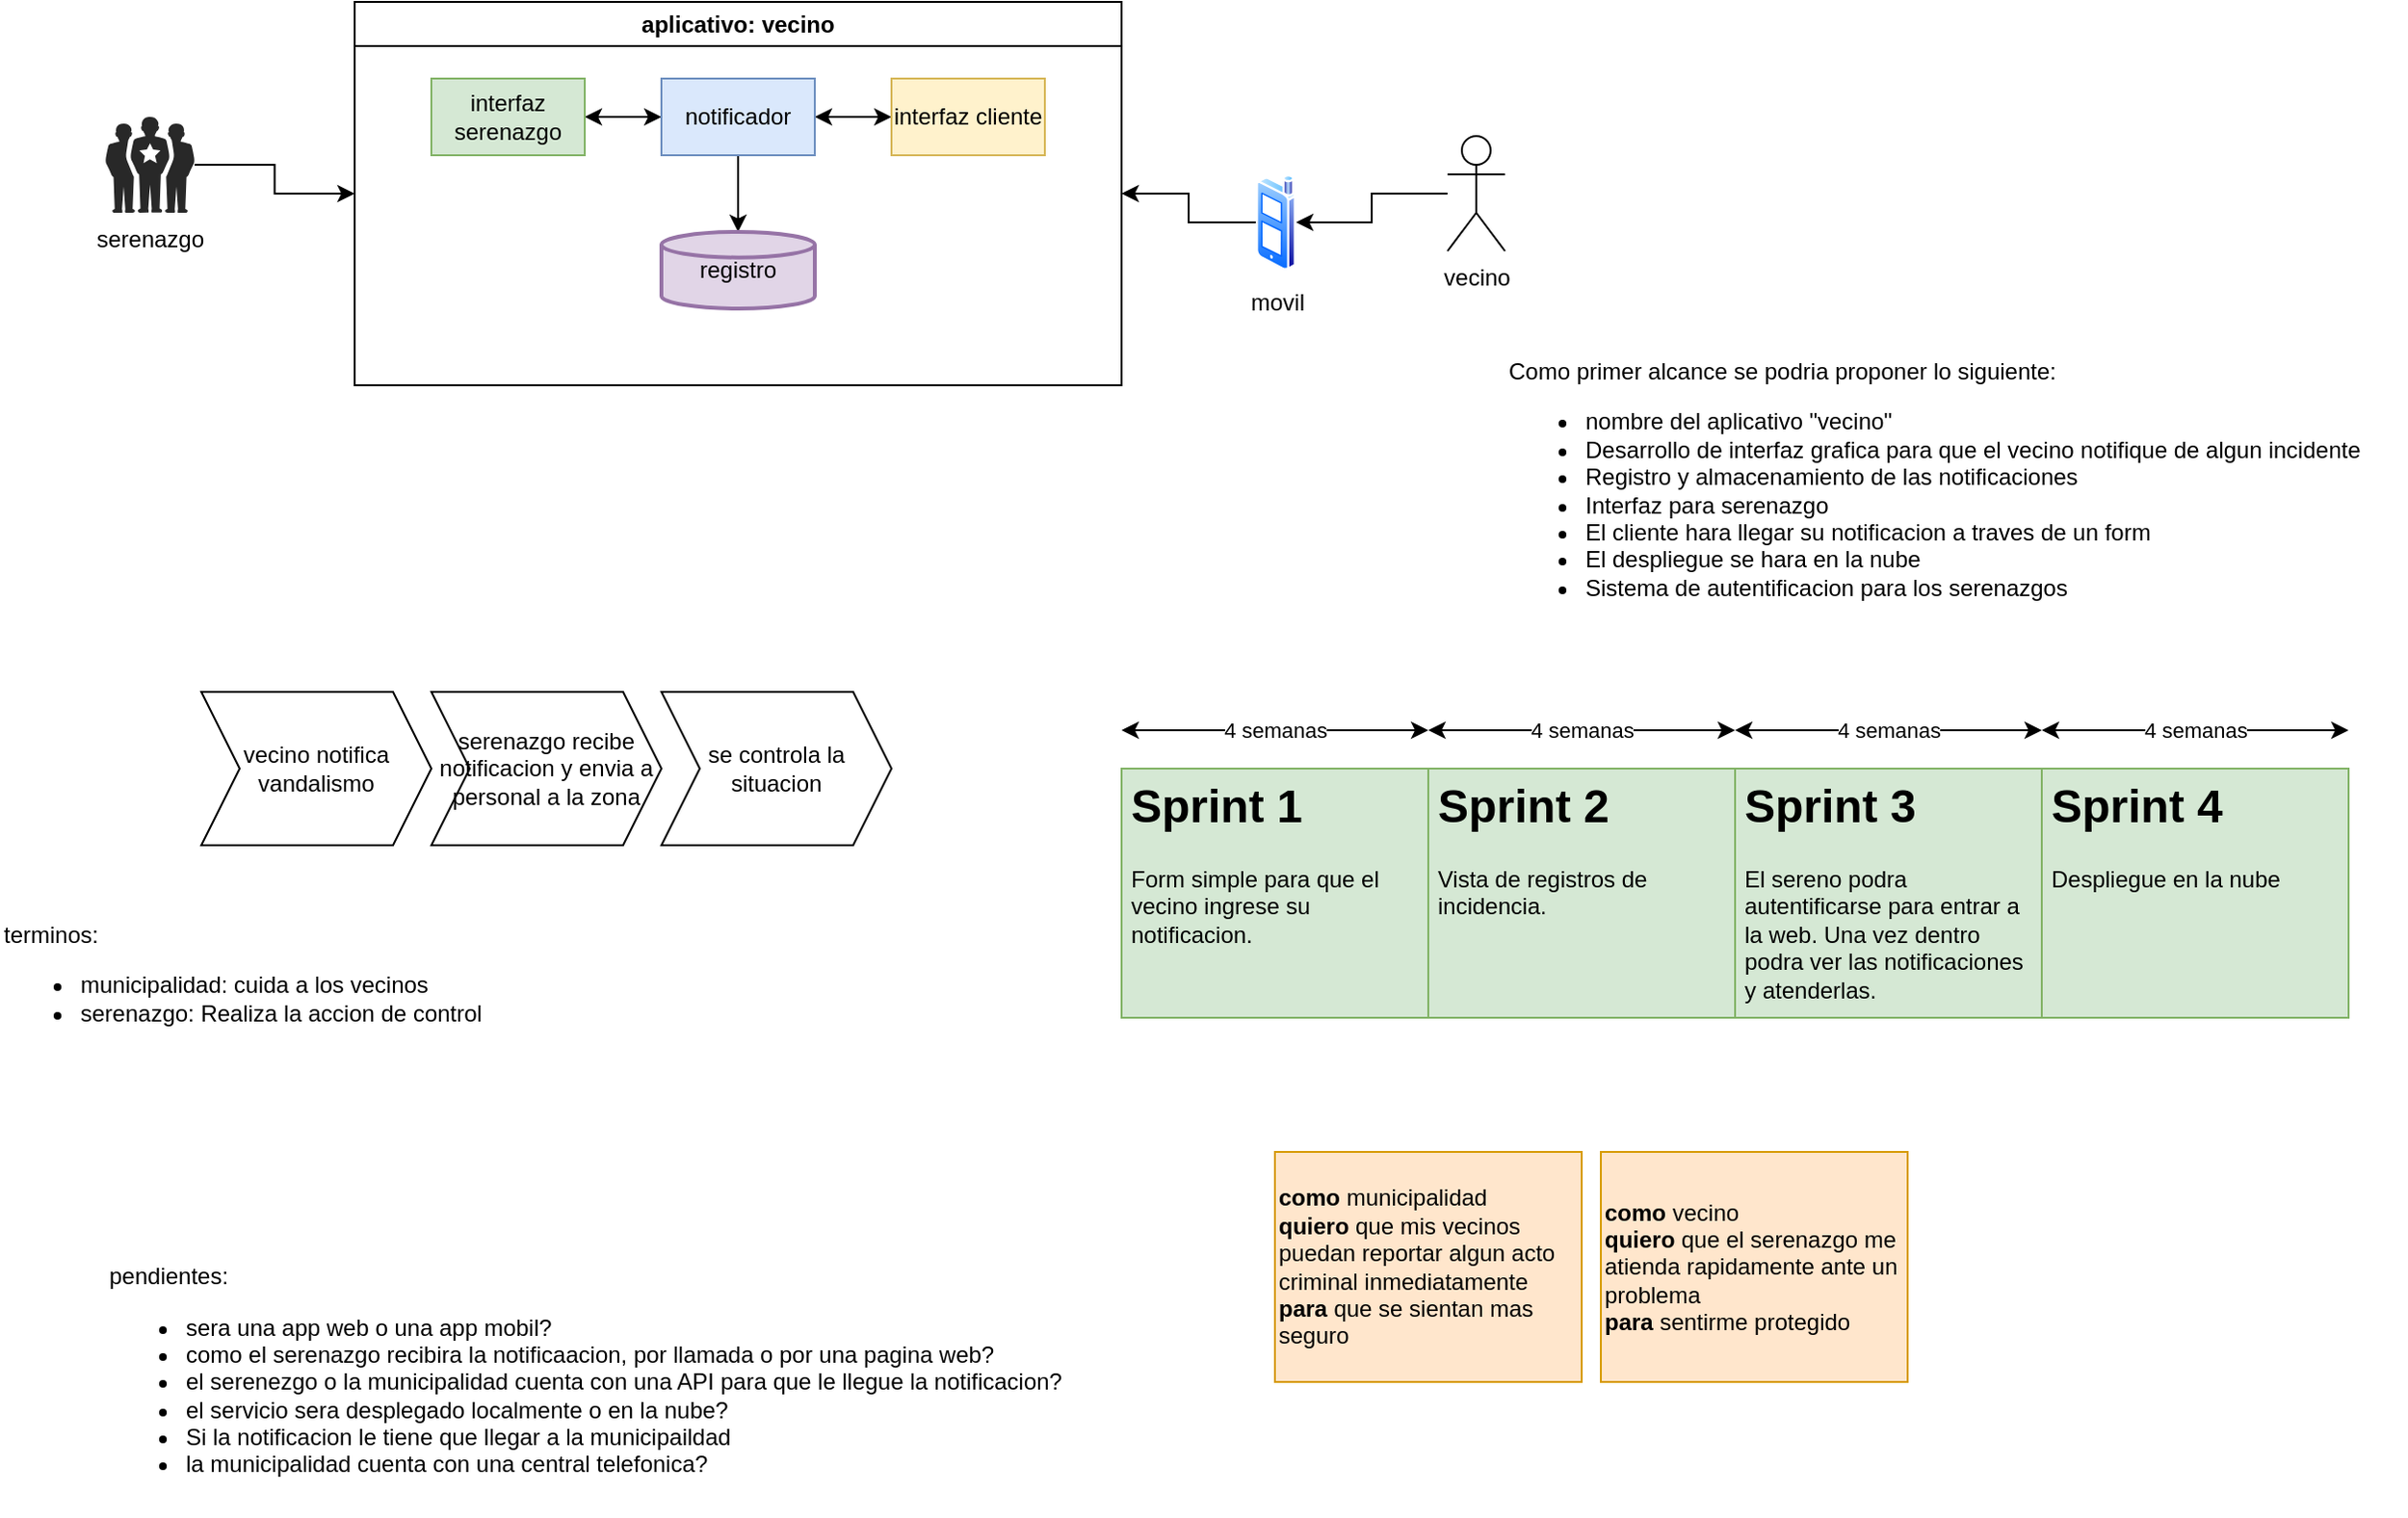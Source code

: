 <mxfile version="21.3.0" type="github">
  <diagram name="Página-1" id="Bkhv1BzIpxXXVQEzDvKO">
    <mxGraphModel dx="1427" dy="314" grid="1" gridSize="10" guides="0" tooltips="1" connect="1" arrows="1" fold="1" page="1" pageScale="1" pageWidth="827" pageHeight="1169" math="0" shadow="0">
      <root>
        <mxCell id="0" />
        <mxCell id="1" parent="0" />
        <mxCell id="rcJcJloOi9SXId4dmmQ6-50" style="edgeStyle=orthogonalEdgeStyle;rounded=0;orthogonalLoop=1;jettySize=auto;html=1;" parent="1" source="rcJcJloOi9SXId4dmmQ6-2" target="rcJcJloOi9SXId4dmmQ6-9" edge="1">
          <mxGeometry relative="1" as="geometry" />
        </mxCell>
        <mxCell id="rcJcJloOi9SXId4dmmQ6-2" value="vecino" style="shape=umlActor;verticalLabelPosition=bottom;verticalAlign=top;html=1;outlineConnect=0;" parent="1" vertex="1">
          <mxGeometry x="730" y="110" width="30" height="60" as="geometry" />
        </mxCell>
        <mxCell id="rcJcJloOi9SXId4dmmQ6-51" style="edgeStyle=orthogonalEdgeStyle;rounded=0;orthogonalLoop=1;jettySize=auto;html=1;" parent="1" source="rcJcJloOi9SXId4dmmQ6-9" target="rcJcJloOi9SXId4dmmQ6-41" edge="1">
          <mxGeometry relative="1" as="geometry" />
        </mxCell>
        <mxCell id="rcJcJloOi9SXId4dmmQ6-9" value="movil" style="image;aspect=fixed;perimeter=ellipsePerimeter;html=1;align=center;shadow=0;dashed=0;spacingTop=3;image=img/lib/active_directory/cell_phone.svg;" parent="1" vertex="1">
          <mxGeometry x="630" y="130" width="21" height="50" as="geometry" />
        </mxCell>
        <mxCell id="rcJcJloOi9SXId4dmmQ6-26" value="vecino notifica vandalismo" style="shape=step;perimeter=stepPerimeter;whiteSpace=wrap;html=1;fixedSize=1;" parent="1" vertex="1">
          <mxGeometry x="80" y="400" width="120" height="80" as="geometry" />
        </mxCell>
        <mxCell id="rcJcJloOi9SXId4dmmQ6-27" value="serenazgo recibe notificacion y envia a personal a la zona" style="shape=step;perimeter=stepPerimeter;whiteSpace=wrap;html=1;fixedSize=1;" parent="1" vertex="1">
          <mxGeometry x="200" y="400" width="120" height="80" as="geometry" />
        </mxCell>
        <mxCell id="rcJcJloOi9SXId4dmmQ6-28" value="se controla la situacion" style="shape=step;perimeter=stepPerimeter;whiteSpace=wrap;html=1;fixedSize=1;" parent="1" vertex="1">
          <mxGeometry x="320" y="400" width="120" height="80" as="geometry" />
        </mxCell>
        <mxCell id="rcJcJloOi9SXId4dmmQ6-36" value="pendientes:&lt;br&gt;&lt;ul&gt;&lt;li&gt;sera una app web o una app mobil?&lt;br&gt;&lt;/li&gt;&lt;li&gt;como el serenazgo recibira la notificaacion, por llamada o por una pagina web?&lt;/li&gt;&lt;li&gt;el serenezgo o la municipalidad cuenta con una API para que le llegue la notificacion?&lt;/li&gt;&lt;li&gt;el servicio sera desplegado localmente o en la nube?&lt;/li&gt;&lt;li&gt;Si la notificacion le tiene que llegar a la municipaildad&lt;/li&gt;&lt;li&gt;la municipalidad cuenta con una central telefonica?&amp;nbsp;&lt;/li&gt;&lt;/ul&gt;" style="text;html=1;align=left;verticalAlign=middle;resizable=0;points=[];autosize=1;strokeColor=none;fillColor=none;" parent="1" vertex="1">
          <mxGeometry x="30" y="690" width="520" height="140" as="geometry" />
        </mxCell>
        <mxCell id="rcJcJloOi9SXId4dmmQ6-40" value="terminos:&lt;br&gt;&lt;ul&gt;&lt;li&gt;municipalidad: cuida a los vecinos&lt;/li&gt;&lt;li&gt;serenazgo: Realiza la accion de control&lt;/li&gt;&lt;/ul&gt;" style="text;html=1;align=left;verticalAlign=middle;resizable=0;points=[];autosize=1;strokeColor=none;fillColor=none;" parent="1" vertex="1">
          <mxGeometry x="-25" y="513" width="270" height="80" as="geometry" />
        </mxCell>
        <mxCell id="rcJcJloOi9SXId4dmmQ6-41" value="aplicativo: vecino" style="swimlane;whiteSpace=wrap;html=1;" parent="1" vertex="1">
          <mxGeometry x="160" y="40" width="400" height="200" as="geometry" />
        </mxCell>
        <mxCell id="rcJcJloOi9SXId4dmmQ6-44" value="" style="edgeStyle=orthogonalEdgeStyle;rounded=0;orthogonalLoop=1;jettySize=auto;html=1;startArrow=classic;startFill=1;" parent="rcJcJloOi9SXId4dmmQ6-41" source="rcJcJloOi9SXId4dmmQ6-42" target="rcJcJloOi9SXId4dmmQ6-43" edge="1">
          <mxGeometry relative="1" as="geometry" />
        </mxCell>
        <mxCell id="rcJcJloOi9SXId4dmmQ6-42" value="interfaz serenazgo" style="rounded=0;whiteSpace=wrap;html=1;fillColor=#d5e8d4;strokeColor=#82b366;" parent="rcJcJloOi9SXId4dmmQ6-41" vertex="1">
          <mxGeometry x="40" y="40" width="80" height="40" as="geometry" />
        </mxCell>
        <mxCell id="rcJcJloOi9SXId4dmmQ6-46" value="" style="edgeStyle=orthogonalEdgeStyle;rounded=0;orthogonalLoop=1;jettySize=auto;html=1;startArrow=classic;startFill=1;" parent="rcJcJloOi9SXId4dmmQ6-41" source="rcJcJloOi9SXId4dmmQ6-43" target="rcJcJloOi9SXId4dmmQ6-45" edge="1">
          <mxGeometry relative="1" as="geometry" />
        </mxCell>
        <mxCell id="rcJcJloOi9SXId4dmmQ6-58" style="edgeStyle=orthogonalEdgeStyle;rounded=0;orthogonalLoop=1;jettySize=auto;html=1;" parent="rcJcJloOi9SXId4dmmQ6-41" source="rcJcJloOi9SXId4dmmQ6-43" target="rcJcJloOi9SXId4dmmQ6-57" edge="1">
          <mxGeometry relative="1" as="geometry" />
        </mxCell>
        <mxCell id="rcJcJloOi9SXId4dmmQ6-43" value="notificador" style="rounded=0;whiteSpace=wrap;html=1;fillColor=#dae8fc;strokeColor=#6c8ebf;" parent="rcJcJloOi9SXId4dmmQ6-41" vertex="1">
          <mxGeometry x="160" y="40" width="80" height="40" as="geometry" />
        </mxCell>
        <mxCell id="rcJcJloOi9SXId4dmmQ6-45" value="interfaz cliente" style="rounded=0;whiteSpace=wrap;html=1;fillColor=#fff2cc;strokeColor=#d6b656;" parent="rcJcJloOi9SXId4dmmQ6-41" vertex="1">
          <mxGeometry x="280" y="40" width="80" height="40" as="geometry" />
        </mxCell>
        <mxCell id="rcJcJloOi9SXId4dmmQ6-57" value="registro" style="strokeWidth=2;html=1;shape=mxgraph.flowchart.database;whiteSpace=wrap;fillColor=#e1d5e7;strokeColor=#9673a6;" parent="rcJcJloOi9SXId4dmmQ6-41" vertex="1">
          <mxGeometry x="160" y="120" width="80" height="40" as="geometry" />
        </mxCell>
        <mxCell id="rcJcJloOi9SXId4dmmQ6-48" style="edgeStyle=orthogonalEdgeStyle;rounded=0;orthogonalLoop=1;jettySize=auto;html=1;" parent="1" source="rcJcJloOi9SXId4dmmQ6-47" target="rcJcJloOi9SXId4dmmQ6-41" edge="1">
          <mxGeometry relative="1" as="geometry" />
        </mxCell>
        <mxCell id="rcJcJloOi9SXId4dmmQ6-47" value="serenazgo" style="verticalLabelPosition=bottom;sketch=0;html=1;fillColor=#282828;strokeColor=none;verticalAlign=top;pointerEvents=1;align=center;shape=mxgraph.cisco_safe.people_places_things_icons.icon1;" parent="1" vertex="1">
          <mxGeometry x="30" y="100" width="46.5" height="50" as="geometry" />
        </mxCell>
        <mxCell id="rcJcJloOi9SXId4dmmQ6-56" value="&lt;div&gt;Como primer alcance se podria proponer lo siguiente:&lt;/div&gt;&lt;div&gt;&lt;ul&gt;&lt;li&gt;nombre del aplicativo &quot;vecino&quot;&lt;/li&gt;&lt;li&gt;Desarrollo de interfaz grafica para que el vecino notifique de algun incidente&lt;/li&gt;&lt;li&gt;Registro y almacenamiento de las notificaciones&lt;/li&gt;&lt;li&gt;Interfaz para serenazgo&lt;/li&gt;&lt;li&gt;El cliente hara llegar su notificacion a traves de un form&lt;/li&gt;&lt;li&gt;El despliegue se hara en la nube&lt;/li&gt;&lt;li&gt;Sistema de autentificacion para los serenazgos&lt;/li&gt;&lt;/ul&gt;&lt;/div&gt;" style="text;html=1;align=left;verticalAlign=middle;resizable=0;points=[];autosize=1;strokeColor=none;fillColor=none;" parent="1" vertex="1">
          <mxGeometry x="760" y="220" width="470" height="150" as="geometry" />
        </mxCell>
        <mxCell id="rcJcJloOi9SXId4dmmQ6-61" value="&lt;h1&gt;Sprint 1&lt;/h1&gt;&lt;div&gt;Form simple para que el vecino ingrese su notificacion.&lt;/div&gt;&lt;p&gt;&lt;/p&gt;" style="text;html=1;strokeColor=#82b366;fillColor=#d5e8d4;spacing=5;spacingTop=-20;whiteSpace=wrap;overflow=hidden;rounded=0;" parent="1" vertex="1">
          <mxGeometry x="560" y="440" width="160" height="130" as="geometry" />
        </mxCell>
        <mxCell id="rcJcJloOi9SXId4dmmQ6-62" value="&lt;h1&gt;Sprint 2&lt;/h1&gt;&lt;div&gt;Vista de registros de incidencia.&lt;/div&gt;&lt;p&gt;&lt;/p&gt;" style="text;html=1;strokeColor=#82b366;fillColor=#d5e8d4;spacing=5;spacingTop=-20;whiteSpace=wrap;overflow=hidden;rounded=0;" parent="1" vertex="1">
          <mxGeometry x="720" y="440" width="160" height="130" as="geometry" />
        </mxCell>
        <mxCell id="rcJcJloOi9SXId4dmmQ6-63" value="&lt;h1&gt;Sprint 3&lt;/h1&gt;&lt;div&gt;El sereno podra autentificarse para entrar a la web. Una vez dentro podra ver las notificaciones y atenderlas.&lt;/div&gt;&lt;p&gt;&lt;/p&gt;" style="text;html=1;strokeColor=#82b366;fillColor=#d5e8d4;spacing=5;spacingTop=-20;whiteSpace=wrap;overflow=hidden;rounded=0;" parent="1" vertex="1">
          <mxGeometry x="880" y="440" width="160" height="130" as="geometry" />
        </mxCell>
        <mxCell id="rcJcJloOi9SXId4dmmQ6-64" value="4 semanas" style="endArrow=classic;startArrow=classic;html=1;rounded=0;" parent="1" edge="1">
          <mxGeometry width="50" height="50" relative="1" as="geometry">
            <mxPoint x="560" y="420" as="sourcePoint" />
            <mxPoint x="720" y="420" as="targetPoint" />
          </mxGeometry>
        </mxCell>
        <mxCell id="rcJcJloOi9SXId4dmmQ6-65" value="4 semanas" style="endArrow=classic;startArrow=classic;html=1;rounded=0;" parent="1" edge="1">
          <mxGeometry width="50" height="50" relative="1" as="geometry">
            <mxPoint x="720" y="420" as="sourcePoint" />
            <mxPoint x="880" y="420" as="targetPoint" />
          </mxGeometry>
        </mxCell>
        <mxCell id="rcJcJloOi9SXId4dmmQ6-66" value="4 semanas" style="endArrow=classic;startArrow=classic;html=1;rounded=0;" parent="1" edge="1">
          <mxGeometry width="50" height="50" relative="1" as="geometry">
            <mxPoint x="880" y="420" as="sourcePoint" />
            <mxPoint x="1040" y="420" as="targetPoint" />
          </mxGeometry>
        </mxCell>
        <mxCell id="rcJcJloOi9SXId4dmmQ6-67" value="&lt;h1&gt;Sprint 4&lt;/h1&gt;&lt;div&gt;Despliegue en la nube&lt;/div&gt;&lt;p&gt;&lt;/p&gt;" style="text;html=1;strokeColor=#82b366;fillColor=#d5e8d4;spacing=5;spacingTop=-20;whiteSpace=wrap;overflow=hidden;rounded=0;" parent="1" vertex="1">
          <mxGeometry x="1040" y="440" width="160" height="130" as="geometry" />
        </mxCell>
        <mxCell id="rcJcJloOi9SXId4dmmQ6-68" value="4 semanas" style="endArrow=classic;startArrow=classic;html=1;rounded=0;" parent="1" edge="1">
          <mxGeometry width="50" height="50" relative="1" as="geometry">
            <mxPoint x="1040" y="420" as="sourcePoint" />
            <mxPoint x="1200" y="420" as="targetPoint" />
          </mxGeometry>
        </mxCell>
        <mxCell id="HjE2S8ZvpKFxGUU12qkj-1" value="&lt;b&gt;como&lt;/b&gt; municipalidad&lt;br&gt;&lt;b&gt;quiero&lt;/b&gt; que mis vecinos puedan reportar algun acto criminal inmediatamente&lt;br&gt;&lt;b&gt;para&lt;/b&gt; que se sientan mas seguro" style="rounded=0;whiteSpace=wrap;html=1;align=left;fillColor=#ffe6cc;strokeColor=#d79b00;" vertex="1" parent="1">
          <mxGeometry x="640" y="640" width="160" height="120" as="geometry" />
        </mxCell>
        <mxCell id="HjE2S8ZvpKFxGUU12qkj-4" value="&lt;b&gt;como&lt;/b&gt; vecino&lt;br&gt;&lt;b&gt;quiero&lt;/b&gt;&amp;nbsp;que el serenazgo me atienda rapidamente ante un problema&lt;br&gt;&lt;b&gt;para&lt;/b&gt; sentirme protegido" style="rounded=0;whiteSpace=wrap;html=1;align=left;fillColor=#ffe6cc;strokeColor=#d79b00;" vertex="1" parent="1">
          <mxGeometry x="810" y="640" width="160" height="120" as="geometry" />
        </mxCell>
      </root>
    </mxGraphModel>
  </diagram>
</mxfile>
